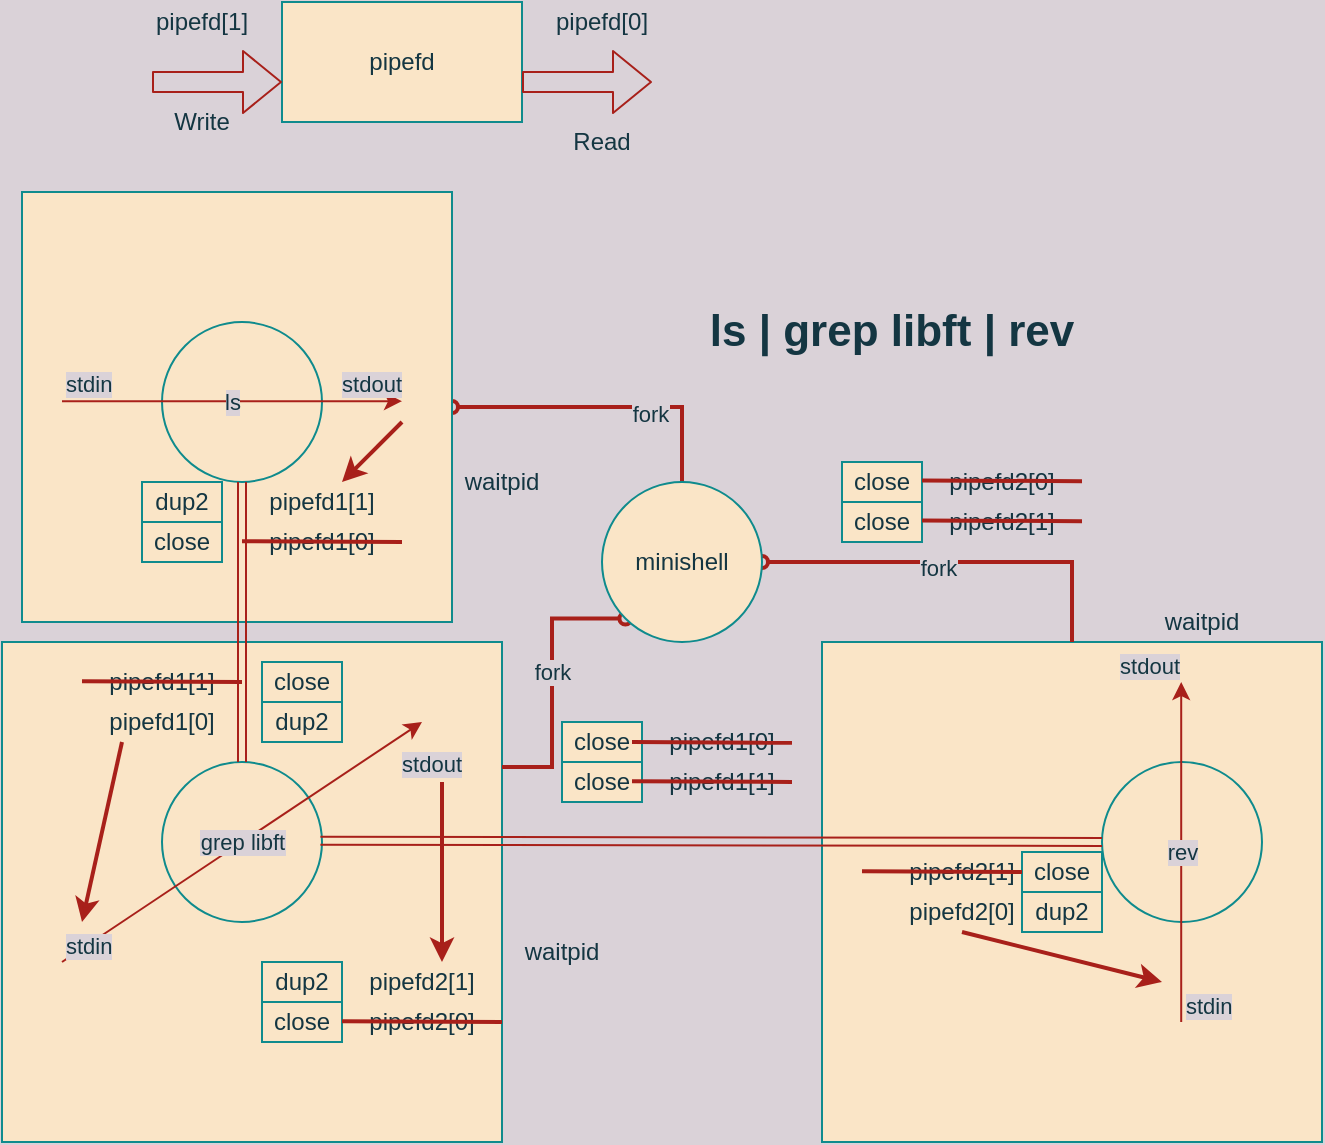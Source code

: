 <mxfile scale="2" border="0">
    <diagram id="8D6o-nj5cP6X0jyl-FAh" name="Page-1">
        <mxGraphModel dx="379" dy="432" grid="1" gridSize="10" guides="1" tooltips="1" connect="1" arrows="1" fold="1" page="1" pageScale="1" pageWidth="850" pageHeight="1100" background="#DAD2D8" math="0" shadow="0">
            <root>
                <mxCell id="0"/>
                <mxCell id="1" parent="0"/>
                <mxCell id="94" value="pipefd2[0]" style="text;html=1;strokeColor=none;fillColor=none;align=center;verticalAlign=middle;whiteSpace=wrap;fontColor=#143642;" vertex="1" parent="1">
                    <mxGeometry x="510" y="270" width="40" height="20" as="geometry"/>
                </mxCell>
                <mxCell id="95" value="pipefd2[1]" style="text;html=1;strokeColor=none;fillColor=none;align=center;verticalAlign=middle;whiteSpace=wrap;fontColor=#143642;" vertex="1" parent="1">
                    <mxGeometry x="510" y="290" width="40" height="20" as="geometry"/>
                </mxCell>
                <mxCell id="84" value="pipefd1[1]" style="text;html=1;strokeColor=none;fillColor=none;align=center;verticalAlign=middle;whiteSpace=wrap;fontColor=#143642;" vertex="1" parent="1">
                    <mxGeometry x="370" y="420" width="40" height="20" as="geometry"/>
                </mxCell>
                <mxCell id="67" value="" style="whiteSpace=wrap;html=1;aspect=fixed;fillColor=#FAE5C7;strokeColor=#0F8B8D;fontColor=#143642;" vertex="1" parent="1">
                    <mxGeometry x="30" y="360" width="250" height="250" as="geometry"/>
                </mxCell>
                <mxCell id="61" value="" style="whiteSpace=wrap;html=1;aspect=fixed;fillColor=#FAE5C7;strokeColor=#0F8B8D;fontColor=#143642;" vertex="1" parent="1">
                    <mxGeometry x="440" y="360" width="250" height="250" as="geometry"/>
                </mxCell>
                <mxCell id="109" style="edgeStyle=orthogonalEdgeStyle;rounded=0;orthogonalLoop=1;jettySize=auto;html=1;exitX=1;exitY=0.5;exitDx=0;exitDy=0;entryX=0.5;entryY=0;entryDx=0;entryDy=0;startArrow=oval;startFill=0;endArrow=none;endFill=0;strokeWidth=2;strokeColor=#A8201A;fontColor=#143642;labelBackgroundColor=#DAD2D8;" edge="1" parent="1" source="60" target="12">
                    <mxGeometry relative="1" as="geometry"/>
                </mxCell>
                <mxCell id="110" value="fork&lt;br&gt;" style="edgeLabel;html=1;align=center;verticalAlign=middle;resizable=0;points=[];fontColor=#143642;labelBackgroundColor=#DAD2D8;" vertex="1" connectable="0" parent="109">
                    <mxGeometry x="0.295" y="-3" relative="1" as="geometry">
                        <mxPoint as="offset"/>
                    </mxGeometry>
                </mxCell>
                <mxCell id="60" value="" style="whiteSpace=wrap;html=1;aspect=fixed;fillColor=#FAE5C7;strokeColor=#0F8B8D;fontColor=#143642;" vertex="1" parent="1">
                    <mxGeometry x="40" y="135" width="215" height="215" as="geometry"/>
                </mxCell>
                <mxCell id="2" value="pipefd" style="whiteSpace=wrap;html=1;fillColor=#FAE5C7;strokeColor=#0F8B8D;fontColor=#143642;" vertex="1" parent="1">
                    <mxGeometry x="170" y="40" width="120" height="60" as="geometry"/>
                </mxCell>
                <mxCell id="3" value="pipefd[1]" style="text;html=1;strokeColor=none;fillColor=none;align=center;verticalAlign=middle;whiteSpace=wrap;fontColor=#143642;" vertex="1" parent="1">
                    <mxGeometry x="110" y="40" width="40" height="20" as="geometry"/>
                </mxCell>
                <mxCell id="4" value="pipefd[0]" style="text;html=1;strokeColor=none;fillColor=none;align=center;verticalAlign=middle;whiteSpace=wrap;fontColor=#143642;" vertex="1" parent="1">
                    <mxGeometry x="310" y="40" width="40" height="20" as="geometry"/>
                </mxCell>
                <mxCell id="6" value="" style="shape=flexArrow;endArrow=classic;html=1;strokeColor=#A8201A;fontColor=#143642;labelBackgroundColor=#DAD2D8;" edge="1" parent="1">
                    <mxGeometry width="50" height="50" relative="1" as="geometry">
                        <mxPoint x="105" y="80" as="sourcePoint"/>
                        <mxPoint x="170" y="80" as="targetPoint"/>
                    </mxGeometry>
                </mxCell>
                <mxCell id="8" value="" style="shape=flexArrow;endArrow=classic;html=1;strokeColor=#A8201A;fontColor=#143642;labelBackgroundColor=#DAD2D8;" edge="1" parent="1">
                    <mxGeometry width="50" height="50" relative="1" as="geometry">
                        <mxPoint x="290" y="80" as="sourcePoint"/>
                        <mxPoint x="355" y="80" as="targetPoint"/>
                    </mxGeometry>
                </mxCell>
                <mxCell id="9" value="" style="ellipse;whiteSpace=wrap;html=1;aspect=fixed;fillColor=#FAE5C7;strokeColor=#0F8B8D;fontColor=#143642;" vertex="1" parent="1">
                    <mxGeometry x="110" y="200" width="80" height="80" as="geometry"/>
                </mxCell>
                <mxCell id="10" value="" style="ellipse;whiteSpace=wrap;html=1;aspect=fixed;fillColor=#FAE5C7;strokeColor=#0F8B8D;fontColor=#143642;" vertex="1" parent="1">
                    <mxGeometry x="110" y="420" width="80" height="80" as="geometry"/>
                </mxCell>
                <mxCell id="11" value="" style="ellipse;whiteSpace=wrap;html=1;aspect=fixed;fillColor=#FAE5C7;strokeColor=#0F8B8D;fontColor=#143642;" vertex="1" parent="1">
                    <mxGeometry x="580" y="420" width="80" height="80" as="geometry"/>
                </mxCell>
                <mxCell id="111" style="edgeStyle=orthogonalEdgeStyle;rounded=0;orthogonalLoop=1;jettySize=auto;html=1;exitX=0;exitY=1;exitDx=0;exitDy=0;entryX=1;entryY=0.25;entryDx=0;entryDy=0;startArrow=oval;startFill=0;endArrow=none;endFill=0;strokeWidth=2;strokeColor=#A8201A;fontColor=#143642;labelBackgroundColor=#DAD2D8;" edge="1" parent="1" source="12" target="67">
                    <mxGeometry relative="1" as="geometry"/>
                </mxCell>
                <mxCell id="112" value="fork&lt;br&gt;" style="edgeLabel;html=1;align=center;verticalAlign=middle;resizable=0;points=[];fontColor=#143642;labelBackgroundColor=#DAD2D8;" vertex="1" connectable="0" parent="111">
                    <mxGeometry x="-0.071" relative="1" as="geometry">
                        <mxPoint as="offset"/>
                    </mxGeometry>
                </mxCell>
                <mxCell id="113" style="edgeStyle=orthogonalEdgeStyle;rounded=0;orthogonalLoop=1;jettySize=auto;html=1;exitX=1;exitY=0.5;exitDx=0;exitDy=0;entryX=0.5;entryY=0;entryDx=0;entryDy=0;startArrow=oval;startFill=0;endArrow=none;endFill=0;strokeWidth=2;strokeColor=#A8201A;fontColor=#143642;labelBackgroundColor=#DAD2D8;" edge="1" parent="1" source="12" target="61">
                    <mxGeometry relative="1" as="geometry"/>
                </mxCell>
                <mxCell id="114" value="fork&lt;br&gt;" style="edgeLabel;html=1;align=center;verticalAlign=middle;resizable=0;points=[];fontColor=#143642;labelBackgroundColor=#DAD2D8;" vertex="1" connectable="0" parent="113">
                    <mxGeometry x="-0.095" y="-3" relative="1" as="geometry">
                        <mxPoint as="offset"/>
                    </mxGeometry>
                </mxCell>
                <mxCell id="12" value="minishell" style="ellipse;whiteSpace=wrap;html=1;aspect=fixed;fillColor=#FAE5C7;strokeColor=#0F8B8D;fontColor=#143642;" vertex="1" parent="1">
                    <mxGeometry x="330" y="280" width="80" height="80" as="geometry"/>
                </mxCell>
                <mxCell id="16" value="" style="shape=link;html=1;entryX=0.5;entryY=1;entryDx=0;entryDy=0;exitX=0.5;exitY=0;exitDx=0;exitDy=0;strokeColor=#A8201A;fontColor=#143642;labelBackgroundColor=#DAD2D8;" edge="1" parent="1" source="10" target="9">
                    <mxGeometry width="100" relative="1" as="geometry">
                        <mxPoint x="110" y="330" as="sourcePoint"/>
                        <mxPoint x="210" y="330" as="targetPoint"/>
                    </mxGeometry>
                </mxCell>
                <mxCell id="18" value="" style="shape=link;html=1;exitX=0.99;exitY=0.62;exitDx=0;exitDy=0;exitPerimeter=0;strokeColor=#A8201A;fontColor=#143642;labelBackgroundColor=#DAD2D8;" edge="1" parent="1" target="11">
                    <mxGeometry width="100" relative="1" as="geometry">
                        <mxPoint x="189.2" y="459.4" as="sourcePoint"/>
                        <mxPoint x="360" y="461" as="targetPoint"/>
                    </mxGeometry>
                </mxCell>
                <mxCell id="20" value="pipefd2[1]" style="text;html=1;strokeColor=none;fillColor=none;align=center;verticalAlign=middle;whiteSpace=wrap;fontColor=#143642;" vertex="1" parent="1">
                    <mxGeometry x="220" y="520" width="40" height="20" as="geometry"/>
                </mxCell>
                <mxCell id="21" value="pipefd1[1]" style="text;html=1;strokeColor=none;fillColor=none;align=center;verticalAlign=middle;whiteSpace=wrap;fontColor=#143642;" vertex="1" parent="1">
                    <mxGeometry x="170" y="280" width="40" height="20" as="geometry"/>
                </mxCell>
                <mxCell id="32" value="ls&lt;br&gt;" style="endArrow=classic;html=1;strokeColor=#A8201A;fontColor=#143642;labelBackgroundColor=#DAD2D8;" edge="1" parent="1">
                    <mxGeometry relative="1" as="geometry">
                        <mxPoint x="60" y="239.6" as="sourcePoint"/>
                        <mxPoint x="230" y="239.6" as="targetPoint"/>
                    </mxGeometry>
                </mxCell>
                <mxCell id="34" value="stdin" style="edgeLabel;resizable=0;html=1;align=left;verticalAlign=bottom;fontColor=#143642;labelBackgroundColor=#DAD2D8;" connectable="0" vertex="1" parent="32">
                    <mxGeometry x="-1" relative="1" as="geometry"/>
                </mxCell>
                <mxCell id="35" value="stdout" style="edgeLabel;resizable=0;html=1;align=right;verticalAlign=bottom;fontColor=#143642;labelBackgroundColor=#DAD2D8;" connectable="0" vertex="1" parent="32">
                    <mxGeometry x="1" relative="1" as="geometry"/>
                </mxCell>
                <mxCell id="36" value="pipefd1[0]" style="text;html=1;align=center;verticalAlign=middle;whiteSpace=wrap;fontColor=#143642;" vertex="1" parent="1">
                    <mxGeometry x="170" y="300" width="40" height="20" as="geometry"/>
                </mxCell>
                <mxCell id="37" value="pipefd2[0]" style="text;html=1;strokeColor=none;fillColor=none;align=center;verticalAlign=middle;whiteSpace=wrap;fontColor=#143642;" vertex="1" parent="1">
                    <mxGeometry x="220" y="540" width="40" height="20" as="geometry"/>
                </mxCell>
                <mxCell id="38" value="grep libft" style="endArrow=classic;html=1;strokeColor=#A8201A;fontColor=#143642;labelBackgroundColor=#DAD2D8;" edge="1" parent="1">
                    <mxGeometry relative="1" as="geometry">
                        <mxPoint x="60" y="520" as="sourcePoint"/>
                        <mxPoint x="240" y="400" as="targetPoint"/>
                    </mxGeometry>
                </mxCell>
                <mxCell id="40" value="stdin" style="edgeLabel;resizable=0;html=1;align=left;verticalAlign=bottom;fontColor=#143642;labelBackgroundColor=#DAD2D8;" connectable="0" vertex="1" parent="38">
                    <mxGeometry x="-1" relative="1" as="geometry"/>
                </mxCell>
                <mxCell id="41" value="stdout" style="edgeLabel;resizable=0;html=1;align=right;verticalAlign=bottom;fontColor=#143642;labelBackgroundColor=#DAD2D8;" connectable="0" vertex="1" parent="38">
                    <mxGeometry x="1" relative="1" as="geometry">
                        <mxPoint x="20.28" y="29.82" as="offset"/>
                    </mxGeometry>
                </mxCell>
                <mxCell id="44" value="rev" style="endArrow=classic;html=1;strokeColor=#A8201A;fontColor=#143642;labelBackgroundColor=#DAD2D8;" edge="1" parent="1">
                    <mxGeometry relative="1" as="geometry">
                        <mxPoint x="619.6" y="550" as="sourcePoint"/>
                        <mxPoint x="619.6" y="380" as="targetPoint"/>
                    </mxGeometry>
                </mxCell>
                <mxCell id="46" value="stdin" style="edgeLabel;resizable=0;html=1;align=left;verticalAlign=bottom;fontColor=#143642;labelBackgroundColor=#DAD2D8;" connectable="0" vertex="1" parent="44">
                    <mxGeometry x="-1" relative="1" as="geometry"/>
                </mxCell>
                <mxCell id="47" value="stdout" style="edgeLabel;resizable=0;html=1;align=right;verticalAlign=bottom;fontColor=#143642;labelBackgroundColor=#DAD2D8;" connectable="0" vertex="1" parent="44">
                    <mxGeometry x="1" relative="1" as="geometry"/>
                </mxCell>
                <mxCell id="53" value="" style="endArrow=none;html=1;strokeWidth=2;fillColor=#FAE5C7;strokeColor=#A8201A;fontColor=#143642;labelBackgroundColor=#DAD2D8;" edge="1" parent="1">
                    <mxGeometry width="50" height="50" relative="1" as="geometry">
                        <mxPoint x="150" y="309.6" as="sourcePoint"/>
                        <mxPoint x="230" y="310" as="targetPoint"/>
                    </mxGeometry>
                </mxCell>
                <mxCell id="55" value="close" style="text;html=1;strokeColor=#0F8B8D;fillColor=#FAE5C7;align=center;verticalAlign=middle;whiteSpace=wrap;rounded=0;fontColor=#143642;" vertex="1" parent="1">
                    <mxGeometry x="100" y="300" width="40" height="20" as="geometry"/>
                </mxCell>
                <mxCell id="56" value="dup2" style="text;html=1;strokeColor=#0F8B8D;fillColor=#FAE5C7;align=center;verticalAlign=middle;whiteSpace=wrap;rounded=0;fontColor=#143642;" vertex="1" parent="1">
                    <mxGeometry x="100" y="280" width="40" height="20" as="geometry"/>
                </mxCell>
                <mxCell id="58" value="" style="endArrow=none;startArrow=classic;html=1;fillColor=#FAE5C7;strokeColor=#A8201A;strokeWidth=2;endFill=0;fontColor=#143642;labelBackgroundColor=#DAD2D8;" edge="1" parent="1">
                    <mxGeometry width="50" height="50" relative="1" as="geometry">
                        <mxPoint x="200" y="280" as="sourcePoint"/>
                        <mxPoint x="230" y="250" as="targetPoint"/>
                    </mxGeometry>
                </mxCell>
                <mxCell id="69" value="dup2" style="text;html=1;strokeColor=#0F8B8D;fillColor=#FAE5C7;align=center;verticalAlign=middle;whiteSpace=wrap;rounded=0;fontColor=#143642;" vertex="1" parent="1">
                    <mxGeometry x="160" y="390" width="40" height="20" as="geometry"/>
                </mxCell>
                <mxCell id="70" value="close" style="text;html=1;strokeColor=#0F8B8D;fillColor=#FAE5C7;align=center;verticalAlign=middle;whiteSpace=wrap;rounded=0;fontColor=#143642;" vertex="1" parent="1">
                    <mxGeometry x="160" y="370" width="40" height="20" as="geometry"/>
                </mxCell>
                <mxCell id="71" value="pipefd1[1]" style="text;html=1;strokeColor=none;fillColor=none;align=center;verticalAlign=middle;whiteSpace=wrap;fontColor=#143642;" vertex="1" parent="1">
                    <mxGeometry x="90" y="370" width="40" height="20" as="geometry"/>
                </mxCell>
                <mxCell id="72" value="pipefd1[0]" style="text;html=1;align=center;verticalAlign=middle;whiteSpace=wrap;fontColor=#143642;" vertex="1" parent="1">
                    <mxGeometry x="90" y="390" width="40" height="20" as="geometry"/>
                </mxCell>
                <mxCell id="73" value="" style="endArrow=none;html=1;strokeWidth=2;fillColor=#FAE5C7;strokeColor=#A8201A;fontColor=#143642;labelBackgroundColor=#DAD2D8;" edge="1" parent="1">
                    <mxGeometry width="50" height="50" relative="1" as="geometry">
                        <mxPoint x="70" y="379.6" as="sourcePoint"/>
                        <mxPoint x="150" y="380" as="targetPoint"/>
                    </mxGeometry>
                </mxCell>
                <mxCell id="75" value="" style="endArrow=none;startArrow=classic;html=1;strokeWidth=2;fillColor=#FAE5C7;strokeColor=#A8201A;entryX=0;entryY=1;entryDx=0;entryDy=0;endFill=0;fontColor=#143642;labelBackgroundColor=#DAD2D8;" edge="1" parent="1" target="72">
                    <mxGeometry width="50" height="50" relative="1" as="geometry">
                        <mxPoint x="70" y="500" as="sourcePoint"/>
                        <mxPoint x="90" y="420" as="targetPoint"/>
                    </mxGeometry>
                </mxCell>
                <mxCell id="76" value="pipefd1[0]" style="text;html=1;align=center;verticalAlign=middle;whiteSpace=wrap;fontColor=#143642;" vertex="1" parent="1">
                    <mxGeometry x="370" y="400" width="40" height="20" as="geometry"/>
                </mxCell>
                <mxCell id="77" value="dup2" style="text;html=1;strokeColor=#0F8B8D;fillColor=#FAE5C7;align=center;verticalAlign=middle;whiteSpace=wrap;rounded=0;fontColor=#143642;" vertex="1" parent="1">
                    <mxGeometry x="160" y="520" width="40" height="20" as="geometry"/>
                </mxCell>
                <mxCell id="78" value="close" style="text;html=1;strokeColor=#0F8B8D;fillColor=#FAE5C7;align=center;verticalAlign=middle;whiteSpace=wrap;rounded=0;fontColor=#143642;" vertex="1" parent="1">
                    <mxGeometry x="160" y="540" width="40" height="20" as="geometry"/>
                </mxCell>
                <mxCell id="79" value="" style="endArrow=none;startArrow=classic;html=1;strokeWidth=2;fillColor=#FAE5C7;strokeColor=#A8201A;entryX=0;entryY=1;entryDx=0;entryDy=0;exitX=0.75;exitY=0;exitDx=0;exitDy=0;endFill=0;fontColor=#143642;labelBackgroundColor=#DAD2D8;" edge="1" parent="1" source="20">
                    <mxGeometry width="50" height="50" relative="1" as="geometry">
                        <mxPoint x="230" y="520" as="sourcePoint"/>
                        <mxPoint x="250" y="430" as="targetPoint"/>
                    </mxGeometry>
                </mxCell>
                <mxCell id="80" value="" style="endArrow=none;html=1;strokeWidth=2;fillColor=#FAE5C7;strokeColor=#A8201A;fontColor=#143642;labelBackgroundColor=#DAD2D8;" edge="1" parent="1">
                    <mxGeometry width="50" height="50" relative="1" as="geometry">
                        <mxPoint x="200" y="549.6" as="sourcePoint"/>
                        <mxPoint x="280" y="550" as="targetPoint"/>
                    </mxGeometry>
                </mxCell>
                <mxCell id="81" value="close" style="text;html=1;strokeColor=#0F8B8D;fillColor=#FAE5C7;align=center;verticalAlign=middle;whiteSpace=wrap;rounded=0;fontColor=#143642;" vertex="1" parent="1">
                    <mxGeometry x="310" y="400" width="40" height="20" as="geometry"/>
                </mxCell>
                <mxCell id="82" value="" style="endArrow=none;html=1;strokeWidth=2;fillColor=#FAE5C7;strokeColor=#A8201A;fontColor=#143642;labelBackgroundColor=#DAD2D8;" edge="1" parent="1">
                    <mxGeometry width="50" height="50" relative="1" as="geometry">
                        <mxPoint x="345" y="410" as="sourcePoint"/>
                        <mxPoint x="425" y="410.4" as="targetPoint"/>
                    </mxGeometry>
                </mxCell>
                <mxCell id="83" value="close" style="text;html=1;strokeColor=#0F8B8D;fillColor=#FAE5C7;align=center;verticalAlign=middle;whiteSpace=wrap;rounded=0;fontColor=#143642;" vertex="1" parent="1">
                    <mxGeometry x="310" y="420" width="40" height="20" as="geometry"/>
                </mxCell>
                <mxCell id="85" value="" style="endArrow=none;html=1;strokeWidth=2;fillColor=#FAE5C7;strokeColor=#A8201A;fontColor=#143642;labelBackgroundColor=#DAD2D8;" edge="1" parent="1">
                    <mxGeometry width="50" height="50" relative="1" as="geometry">
                        <mxPoint x="345" y="429.6" as="sourcePoint"/>
                        <mxPoint x="425" y="430" as="targetPoint"/>
                    </mxGeometry>
                </mxCell>
                <mxCell id="86" value="close" style="text;html=1;strokeColor=#0F8B8D;fillColor=#FAE5C7;align=center;verticalAlign=middle;whiteSpace=wrap;rounded=0;fontColor=#143642;" vertex="1" parent="1">
                    <mxGeometry x="540" y="465" width="40" height="20" as="geometry"/>
                </mxCell>
                <mxCell id="87" value="dup2" style="text;html=1;strokeColor=#0F8B8D;fillColor=#FAE5C7;align=center;verticalAlign=middle;whiteSpace=wrap;rounded=0;fontColor=#143642;" vertex="1" parent="1">
                    <mxGeometry x="540" y="485" width="40" height="20" as="geometry"/>
                </mxCell>
                <mxCell id="88" value="pipefd2[1]" style="text;html=1;strokeColor=none;fillColor=none;align=center;verticalAlign=middle;whiteSpace=wrap;fontColor=#143642;" vertex="1" parent="1">
                    <mxGeometry x="490" y="465" width="40" height="20" as="geometry"/>
                </mxCell>
                <mxCell id="89" value="pipefd2[0]" style="text;html=1;strokeColor=none;fillColor=none;align=center;verticalAlign=middle;whiteSpace=wrap;fontColor=#143642;" vertex="1" parent="1">
                    <mxGeometry x="490" y="485" width="40" height="20" as="geometry"/>
                </mxCell>
                <mxCell id="90" value="" style="endArrow=none;startArrow=classic;html=1;strokeWidth=2;fillColor=#FAE5C7;strokeColor=#A8201A;endFill=0;fontColor=#143642;labelBackgroundColor=#DAD2D8;" edge="1" parent="1">
                    <mxGeometry width="50" height="50" relative="1" as="geometry">
                        <mxPoint x="610" y="530" as="sourcePoint"/>
                        <mxPoint x="510" y="505" as="targetPoint"/>
                    </mxGeometry>
                </mxCell>
                <mxCell id="91" value="" style="endArrow=none;html=1;strokeWidth=2;fillColor=#FAE5C7;strokeColor=#A8201A;fontColor=#143642;labelBackgroundColor=#DAD2D8;" edge="1" parent="1">
                    <mxGeometry width="50" height="50" relative="1" as="geometry">
                        <mxPoint x="460" y="474.6" as="sourcePoint"/>
                        <mxPoint x="540" y="475" as="targetPoint"/>
                    </mxGeometry>
                </mxCell>
                <mxCell id="92" value="close" style="text;html=1;strokeColor=#0F8B8D;fillColor=#FAE5C7;align=center;verticalAlign=middle;whiteSpace=wrap;rounded=0;fontColor=#143642;" vertex="1" parent="1">
                    <mxGeometry x="450" y="270" width="40" height="20" as="geometry"/>
                </mxCell>
                <mxCell id="93" value="close" style="text;html=1;strokeColor=#0F8B8D;fillColor=#FAE5C7;align=center;verticalAlign=middle;whiteSpace=wrap;rounded=0;fontColor=#143642;" vertex="1" parent="1">
                    <mxGeometry x="450" y="290" width="40" height="20" as="geometry"/>
                </mxCell>
                <mxCell id="105" value="" style="endArrow=none;html=1;strokeWidth=2;fillColor=#FAE5C7;strokeColor=#A8201A;fontColor=#143642;labelBackgroundColor=#DAD2D8;" edge="1" parent="1">
                    <mxGeometry width="50" height="50" relative="1" as="geometry">
                        <mxPoint x="490" y="279.2" as="sourcePoint"/>
                        <mxPoint x="570" y="279.6" as="targetPoint"/>
                    </mxGeometry>
                </mxCell>
                <mxCell id="106" value="" style="endArrow=none;html=1;strokeWidth=2;fillColor=#FAE5C7;strokeColor=#A8201A;fontColor=#143642;labelBackgroundColor=#DAD2D8;" edge="1" parent="1">
                    <mxGeometry width="50" height="50" relative="1" as="geometry">
                        <mxPoint x="490" y="299.2" as="sourcePoint"/>
                        <mxPoint x="570" y="299.6" as="targetPoint"/>
                    </mxGeometry>
                </mxCell>
                <mxCell id="115" value="&lt;font size=&quot;1&quot;&gt;&lt;b style=&quot;font-size: 22px&quot;&gt;ls | grep libft | rev&lt;/b&gt;&lt;/font&gt;" style="text;html=1;strokeColor=none;fillColor=none;align=center;verticalAlign=middle;whiteSpace=wrap;rounded=0;fontColor=#143642;" vertex="1" parent="1">
                    <mxGeometry x="350" y="190" width="250" height="30" as="geometry"/>
                </mxCell>
                <mxCell id="116" value="Write" style="text;html=1;strokeColor=none;fillColor=none;align=center;verticalAlign=middle;whiteSpace=wrap;rounded=0;fontColor=#143642;" vertex="1" parent="1">
                    <mxGeometry x="110" y="90" width="40" height="20" as="geometry"/>
                </mxCell>
                <mxCell id="117" value="Read&lt;br&gt;" style="text;html=1;strokeColor=none;fillColor=none;align=center;verticalAlign=middle;whiteSpace=wrap;rounded=0;fontColor=#143642;" vertex="1" parent="1">
                    <mxGeometry x="310" y="100" width="40" height="20" as="geometry"/>
                </mxCell>
                <mxCell id="118" value="waitpid" style="text;html=1;strokeColor=none;fillColor=none;align=center;verticalAlign=middle;whiteSpace=wrap;rounded=0;sketch=0;fontColor=#143642;" vertex="1" parent="1">
                    <mxGeometry x="260" y="270" width="40" height="20" as="geometry"/>
                </mxCell>
                <mxCell id="119" value="waitpid" style="text;html=1;strokeColor=none;fillColor=none;align=center;verticalAlign=middle;whiteSpace=wrap;rounded=0;sketch=0;fontColor=#143642;" vertex="1" parent="1">
                    <mxGeometry x="290" y="505" width="40" height="20" as="geometry"/>
                </mxCell>
                <mxCell id="120" value="waitpid" style="text;html=1;strokeColor=none;fillColor=none;align=center;verticalAlign=middle;whiteSpace=wrap;rounded=0;sketch=0;fontColor=#143642;" vertex="1" parent="1">
                    <mxGeometry x="610" y="340" width="40" height="20" as="geometry"/>
                </mxCell>
            </root>
        </mxGraphModel>
    </diagram>
</mxfile>